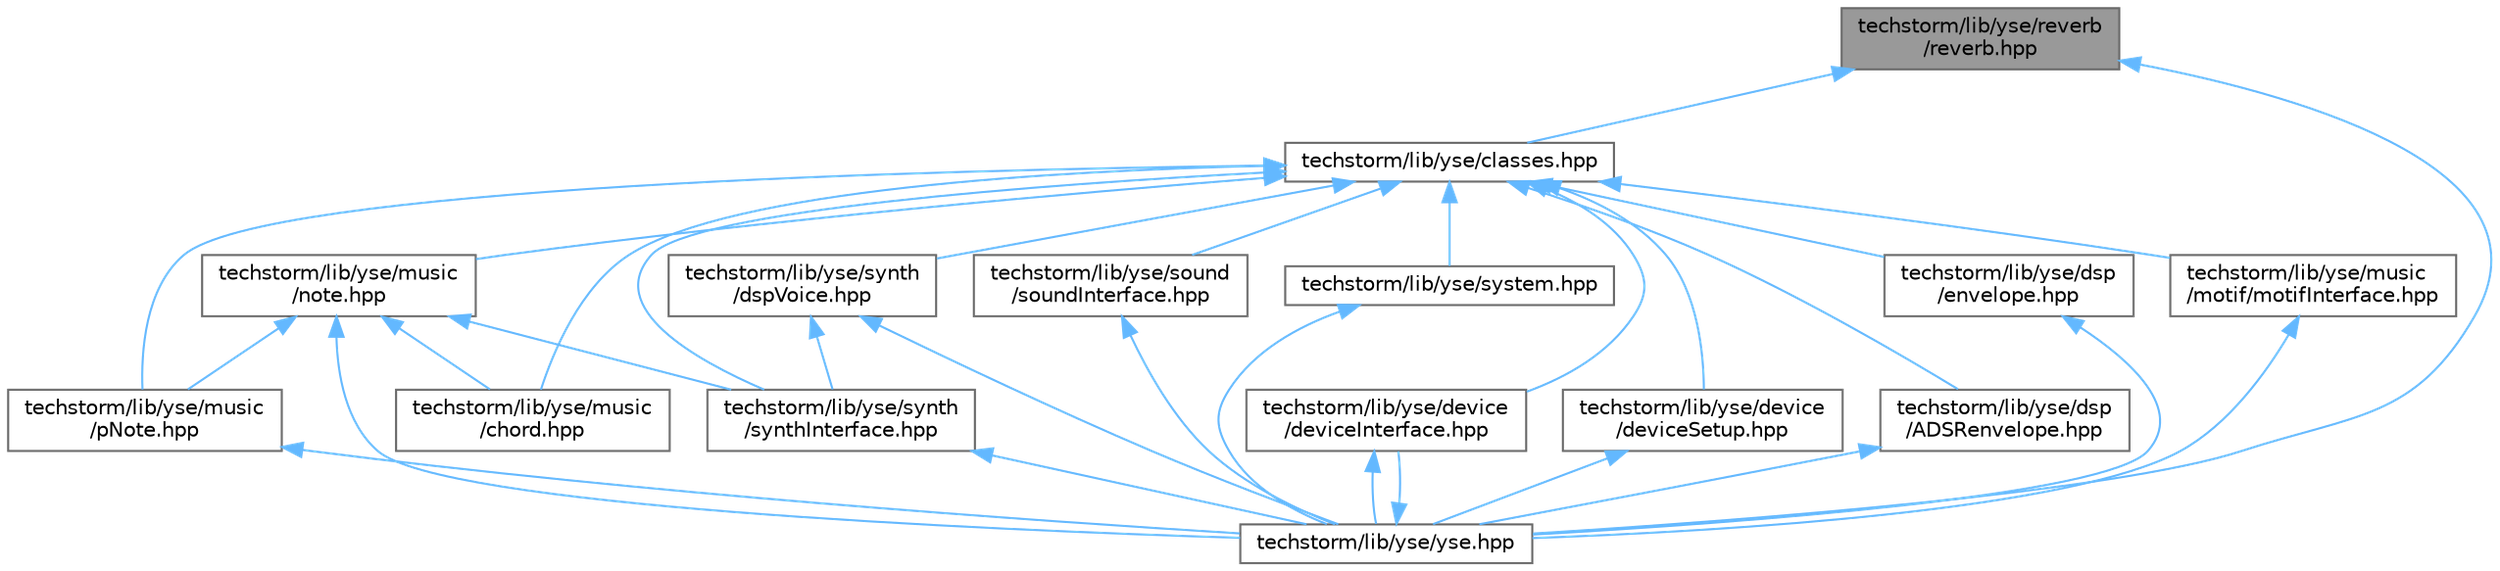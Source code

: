digraph "techstorm/lib/yse/reverb/reverb.hpp"
{
 // LATEX_PDF_SIZE
  bgcolor="transparent";
  edge [fontname=Helvetica,fontsize=10,labelfontname=Helvetica,labelfontsize=10];
  node [fontname=Helvetica,fontsize=10,shape=box,height=0.2,width=0.4];
  Node1 [id="Node000001",label="techstorm/lib/yse/reverb\l/reverb.hpp",height=0.2,width=0.4,color="gray40", fillcolor="grey60", style="filled", fontcolor="black",tooltip=" "];
  Node1 -> Node2 [id="edge1_Node000001_Node000002",dir="back",color="steelblue1",style="solid",tooltip=" "];
  Node2 [id="Node000002",label="techstorm/lib/yse/classes.hpp",height=0.2,width=0.4,color="grey40", fillcolor="white", style="filled",URL="$classes_8hpp.html",tooltip=" "];
  Node2 -> Node3 [id="edge2_Node000002_Node000003",dir="back",color="steelblue1",style="solid",tooltip=" "];
  Node3 [id="Node000003",label="techstorm/lib/yse/device\l/deviceInterface.hpp",height=0.2,width=0.4,color="grey40", fillcolor="white", style="filled",URL="$device_interface_8hpp.html",tooltip=" "];
  Node3 -> Node4 [id="edge3_Node000003_Node000004",dir="back",color="steelblue1",style="solid",tooltip=" "];
  Node4 [id="Node000004",label="techstorm/lib/yse/yse.hpp",height=0.2,width=0.4,color="grey40", fillcolor="white", style="filled",URL="$yse_8hpp.html",tooltip=" "];
  Node4 -> Node3 [id="edge4_Node000004_Node000003",dir="back",color="steelblue1",style="solid",tooltip=" "];
  Node2 -> Node5 [id="edge5_Node000002_Node000005",dir="back",color="steelblue1",style="solid",tooltip=" "];
  Node5 [id="Node000005",label="techstorm/lib/yse/device\l/deviceSetup.hpp",height=0.2,width=0.4,color="grey40", fillcolor="white", style="filled",URL="$device_setup_8hpp.html",tooltip=" "];
  Node5 -> Node4 [id="edge6_Node000005_Node000004",dir="back",color="steelblue1",style="solid",tooltip=" "];
  Node2 -> Node6 [id="edge7_Node000002_Node000006",dir="back",color="steelblue1",style="solid",tooltip=" "];
  Node6 [id="Node000006",label="techstorm/lib/yse/dsp\l/ADSRenvelope.hpp",height=0.2,width=0.4,color="grey40", fillcolor="white", style="filled",URL="$_a_d_s_renvelope_8hpp.html",tooltip=" "];
  Node6 -> Node4 [id="edge8_Node000006_Node000004",dir="back",color="steelblue1",style="solid",tooltip=" "];
  Node2 -> Node7 [id="edge9_Node000002_Node000007",dir="back",color="steelblue1",style="solid",tooltip=" "];
  Node7 [id="Node000007",label="techstorm/lib/yse/dsp\l/envelope.hpp",height=0.2,width=0.4,color="grey40", fillcolor="white", style="filled",URL="$envelope_8hpp.html",tooltip=" "];
  Node7 -> Node4 [id="edge10_Node000007_Node000004",dir="back",color="steelblue1",style="solid",tooltip=" "];
  Node2 -> Node8 [id="edge11_Node000002_Node000008",dir="back",color="steelblue1",style="solid",tooltip=" "];
  Node8 [id="Node000008",label="techstorm/lib/yse/music\l/chord.hpp",height=0.2,width=0.4,color="grey40", fillcolor="white", style="filled",URL="$chord_8hpp.html",tooltip=" "];
  Node2 -> Node9 [id="edge12_Node000002_Node000009",dir="back",color="steelblue1",style="solid",tooltip=" "];
  Node9 [id="Node000009",label="techstorm/lib/yse/music\l/motif/motifInterface.hpp",height=0.2,width=0.4,color="grey40", fillcolor="white", style="filled",URL="$motif_interface_8hpp.html",tooltip=" "];
  Node9 -> Node4 [id="edge13_Node000009_Node000004",dir="back",color="steelblue1",style="solid",tooltip=" "];
  Node2 -> Node10 [id="edge14_Node000002_Node000010",dir="back",color="steelblue1",style="solid",tooltip=" "];
  Node10 [id="Node000010",label="techstorm/lib/yse/music\l/note.hpp",height=0.2,width=0.4,color="grey40", fillcolor="white", style="filled",URL="$note_8hpp.html",tooltip=" "];
  Node10 -> Node8 [id="edge15_Node000010_Node000008",dir="back",color="steelblue1",style="solid",tooltip=" "];
  Node10 -> Node11 [id="edge16_Node000010_Node000011",dir="back",color="steelblue1",style="solid",tooltip=" "];
  Node11 [id="Node000011",label="techstorm/lib/yse/music\l/pNote.hpp",height=0.2,width=0.4,color="grey40", fillcolor="white", style="filled",URL="$p_note_8hpp.html",tooltip=" "];
  Node11 -> Node4 [id="edge17_Node000011_Node000004",dir="back",color="steelblue1",style="solid",tooltip=" "];
  Node10 -> Node12 [id="edge18_Node000010_Node000012",dir="back",color="steelblue1",style="solid",tooltip=" "];
  Node12 [id="Node000012",label="techstorm/lib/yse/synth\l/synthInterface.hpp",height=0.2,width=0.4,color="grey40", fillcolor="white", style="filled",URL="$synth_interface_8hpp.html",tooltip=" "];
  Node12 -> Node4 [id="edge19_Node000012_Node000004",dir="back",color="steelblue1",style="solid",tooltip=" "];
  Node10 -> Node4 [id="edge20_Node000010_Node000004",dir="back",color="steelblue1",style="solid",tooltip=" "];
  Node2 -> Node11 [id="edge21_Node000002_Node000011",dir="back",color="steelblue1",style="solid",tooltip=" "];
  Node2 -> Node13 [id="edge22_Node000002_Node000013",dir="back",color="steelblue1",style="solid",tooltip=" "];
  Node13 [id="Node000013",label="techstorm/lib/yse/sound\l/soundInterface.hpp",height=0.2,width=0.4,color="grey40", fillcolor="white", style="filled",URL="$sound_interface_8hpp.html",tooltip=" "];
  Node13 -> Node4 [id="edge23_Node000013_Node000004",dir="back",color="steelblue1",style="solid",tooltip=" "];
  Node2 -> Node14 [id="edge24_Node000002_Node000014",dir="back",color="steelblue1",style="solid",tooltip=" "];
  Node14 [id="Node000014",label="techstorm/lib/yse/synth\l/dspVoice.hpp",height=0.2,width=0.4,color="grey40", fillcolor="white", style="filled",URL="$dsp_voice_8hpp.html",tooltip=" "];
  Node14 -> Node12 [id="edge25_Node000014_Node000012",dir="back",color="steelblue1",style="solid",tooltip=" "];
  Node14 -> Node4 [id="edge26_Node000014_Node000004",dir="back",color="steelblue1",style="solid",tooltip=" "];
  Node2 -> Node12 [id="edge27_Node000002_Node000012",dir="back",color="steelblue1",style="solid",tooltip=" "];
  Node2 -> Node15 [id="edge28_Node000002_Node000015",dir="back",color="steelblue1",style="solid",tooltip=" "];
  Node15 [id="Node000015",label="techstorm/lib/yse/system.hpp",height=0.2,width=0.4,color="grey40", fillcolor="white", style="filled",URL="$system_8hpp.html",tooltip=" "];
  Node15 -> Node4 [id="edge29_Node000015_Node000004",dir="back",color="steelblue1",style="solid",tooltip=" "];
  Node1 -> Node4 [id="edge30_Node000001_Node000004",dir="back",color="steelblue1",style="solid",tooltip=" "];
}
